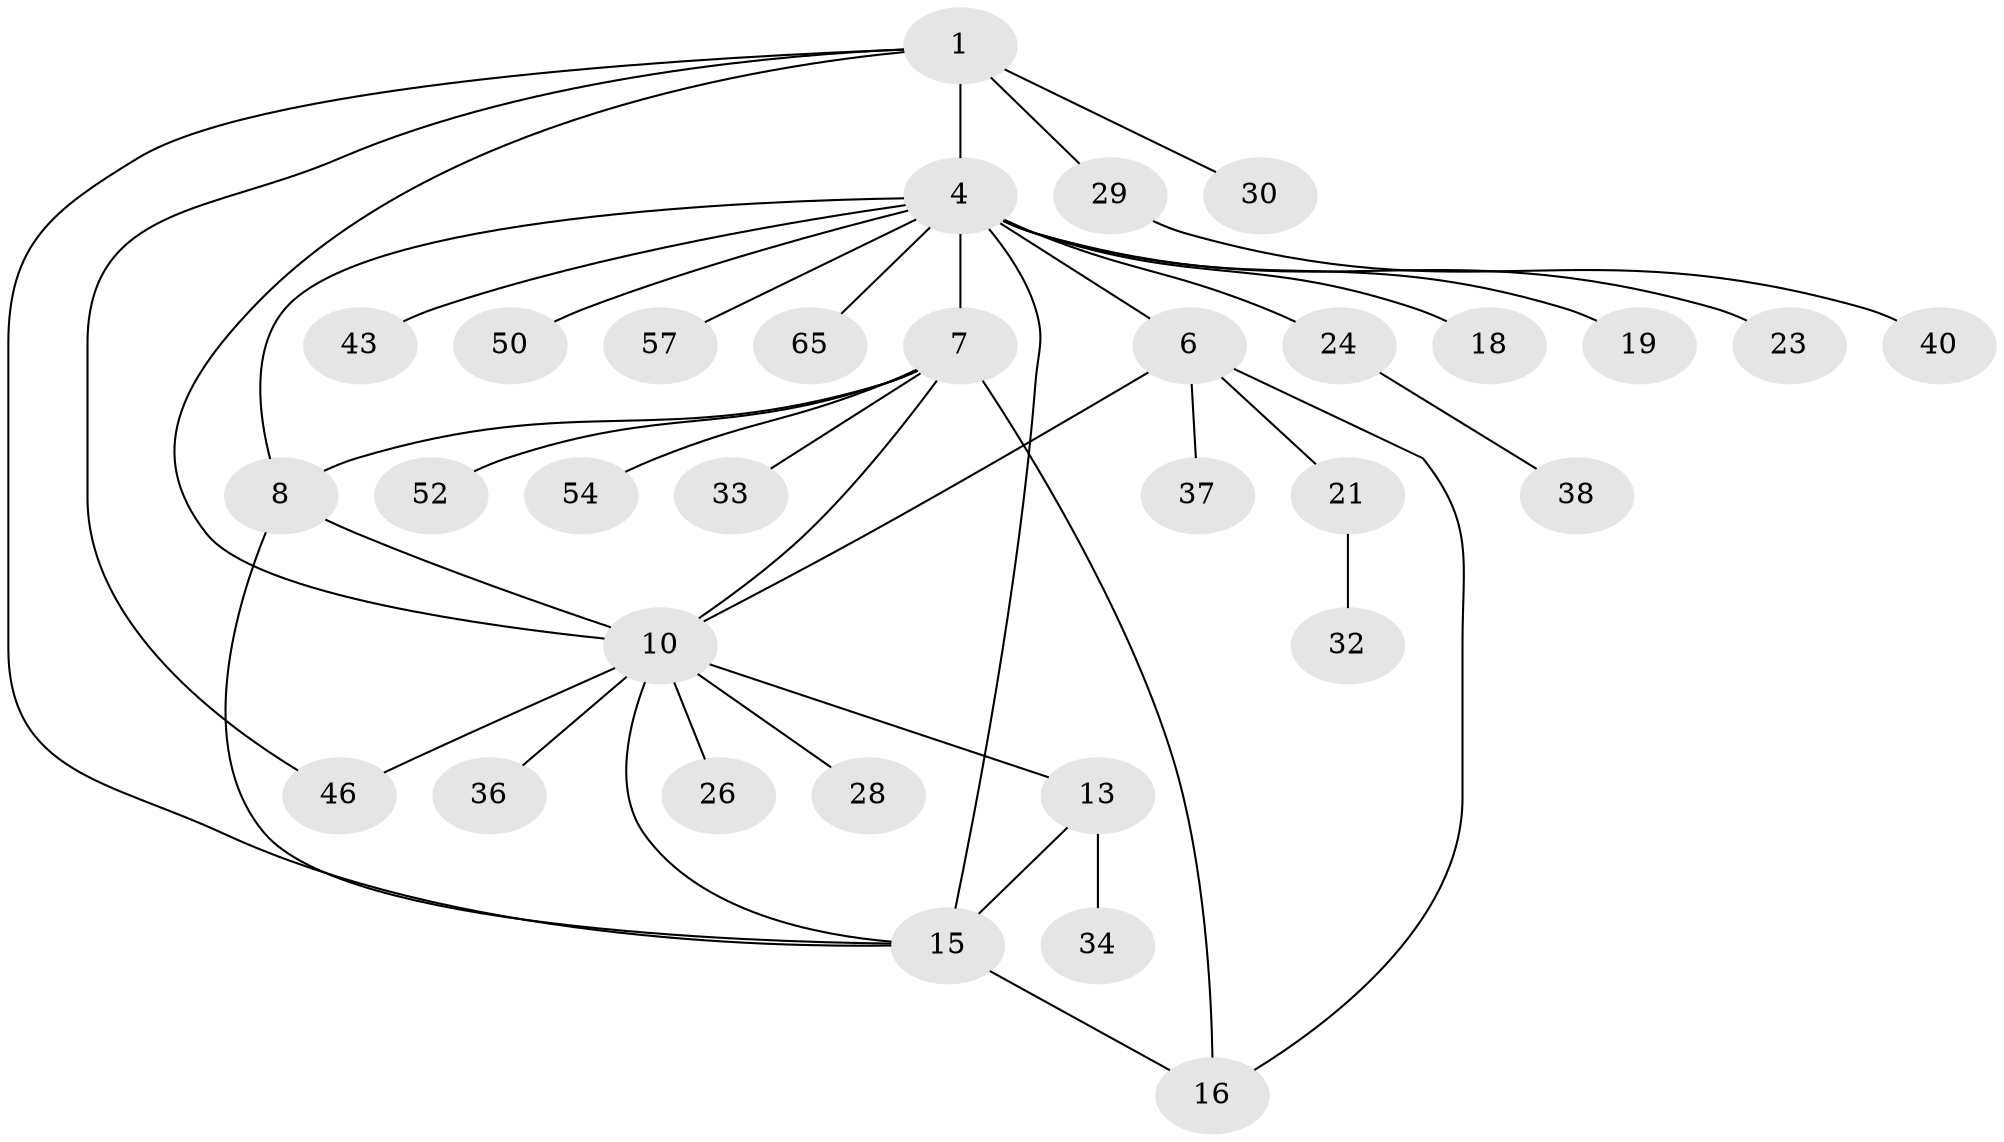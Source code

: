 // original degree distribution, {3: 0.06153846153846154, 6: 0.046153846153846156, 5: 0.03076923076923077, 4: 0.046153846153846156, 8: 0.015384615384615385, 10: 0.015384615384615385, 2: 0.2, 11: 0.015384615384615385, 9: 0.03076923076923077, 1: 0.5384615384615384}
// Generated by graph-tools (version 1.1) at 2025/15/03/09/25 04:15:48]
// undirected, 32 vertices, 42 edges
graph export_dot {
graph [start="1"]
  node [color=gray90,style=filled];
  1 [super="+2+22+3"];
  4 [super="+17+9+5"];
  6;
  7 [super="+25"];
  8 [super="+20"];
  10 [super="+11"];
  13 [super="+14+27+48+63+61+56+59"];
  15 [super="+51+42"];
  16 [super="+35"];
  18 [super="+55+45+64"];
  19;
  21;
  23;
  24;
  26;
  28 [super="+39"];
  29 [super="+58"];
  30;
  32 [super="+47"];
  33;
  34;
  36;
  37;
  38;
  40;
  43;
  46 [super="+53"];
  50;
  52;
  54;
  57;
  65;
  1 -- 29;
  1 -- 46;
  1 -- 4 [weight=2];
  1 -- 30;
  1 -- 15;
  1 -- 10;
  4 -- 6 [weight=2];
  4 -- 15;
  4 -- 24;
  4 -- 65;
  4 -- 7;
  4 -- 8;
  4 -- 43;
  4 -- 18;
  4 -- 50;
  4 -- 23;
  4 -- 57;
  4 -- 19;
  6 -- 16;
  6 -- 21;
  6 -- 37;
  6 -- 10;
  7 -- 8;
  7 -- 33;
  7 -- 52;
  7 -- 54;
  7 -- 16;
  7 -- 10;
  8 -- 15;
  8 -- 10;
  10 -- 36;
  10 -- 13;
  10 -- 46;
  10 -- 15;
  10 -- 26;
  10 -- 28;
  13 -- 15 [weight=2];
  13 -- 34;
  15 -- 16;
  21 -- 32;
  24 -- 38;
  29 -- 40;
}

